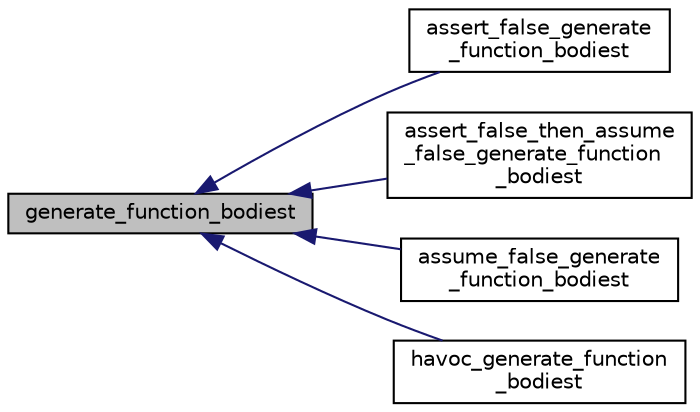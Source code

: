 digraph "generate_function_bodiest"
{
 // LATEX_PDF_SIZE
  bgcolor="transparent";
  edge [fontname="Helvetica",fontsize="10",labelfontname="Helvetica",labelfontsize="10"];
  node [fontname="Helvetica",fontsize="10",shape=record];
  rankdir="LR";
  Node1 [label="generate_function_bodiest",height=0.2,width=0.4,color="black", fillcolor="grey75", style="filled", fontcolor="black",tooltip="Base class for replace_function_body implementations."];
  Node1 -> Node2 [dir="back",color="midnightblue",fontsize="10",style="solid",fontname="Helvetica"];
  Node2 [label="assert_false_generate\l_function_bodiest",height=0.2,width=0.4,color="black",URL="$classassert__false__generate__function__bodiest.html",tooltip=" "];
  Node1 -> Node3 [dir="back",color="midnightblue",fontsize="10",style="solid",fontname="Helvetica"];
  Node3 [label="assert_false_then_assume\l_false_generate_function\l_bodiest",height=0.2,width=0.4,color="black",URL="$classassert__false__then__assume__false__generate__function__bodiest.html",tooltip=" "];
  Node1 -> Node4 [dir="back",color="midnightblue",fontsize="10",style="solid",fontname="Helvetica"];
  Node4 [label="assume_false_generate\l_function_bodiest",height=0.2,width=0.4,color="black",URL="$classassume__false__generate__function__bodiest.html",tooltip=" "];
  Node1 -> Node5 [dir="back",color="midnightblue",fontsize="10",style="solid",fontname="Helvetica"];
  Node5 [label="havoc_generate_function\l_bodiest",height=0.2,width=0.4,color="black",URL="$classhavoc__generate__function__bodiest.html",tooltip=" "];
}
